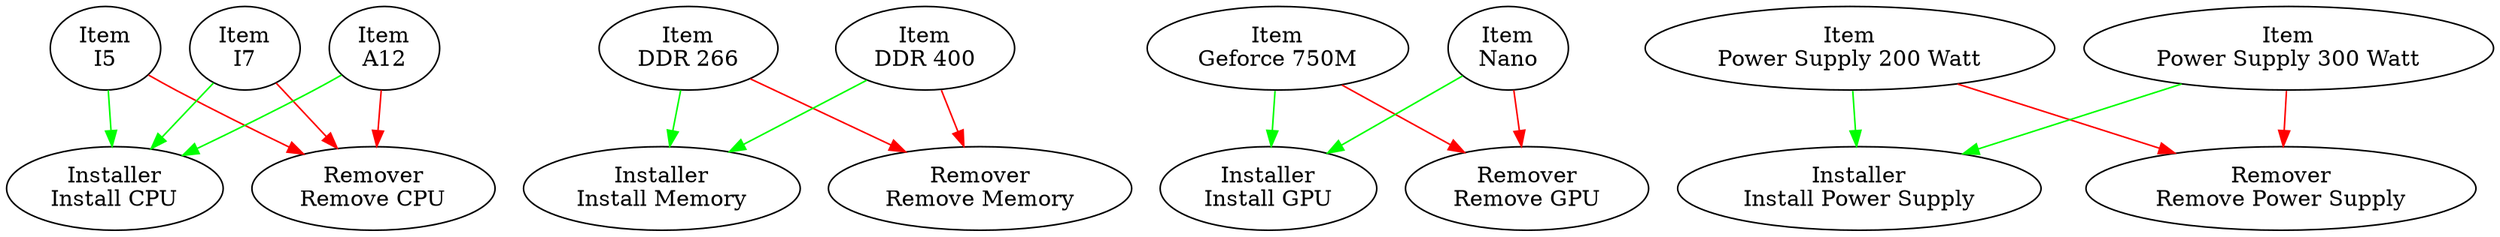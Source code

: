 digraph itemgraph {
"Item
I5"->"Installer
Install CPU"[color=green];
"Item
I5"->"Remover
Remove CPU"[color=red];
"Item
I7"->"Installer
Install CPU"[color=green];
"Item
I7"->"Remover
Remove CPU"[color=red];
"Item
A12"->"Installer
Install CPU"[color=green];
"Item
A12"->"Remover
Remove CPU"[color=red];
"Item
DDR 266"->"Installer
Install Memory"[color=green];
"Item
DDR 266"->"Remover
Remove Memory"[color=red];
"Item
DDR 400"->"Installer
Install Memory"[color=green];
"Item
DDR 400"->"Remover
Remove Memory"[color=red];
"Item
Geforce 750M"->"Installer
Install GPU"[color=green];
"Item
Geforce 750M"->"Remover
Remove GPU"[color=red];
"Item
Nano"->"Installer
Install GPU"[color=green];
"Item
Nano"->"Remover
Remove GPU"[color=red];
"Item
Power Supply 200 Watt"->"Installer
Install Power Supply"[color=green];
"Item
Power Supply 200 Watt"->"Remover
Remove Power Supply"[color=red];
"Item
Power Supply 300 Watt"->"Installer
Install Power Supply"[color=green];
"Item
Power Supply 300 Watt"->"Remover
Remove Power Supply"[color=red];
}
